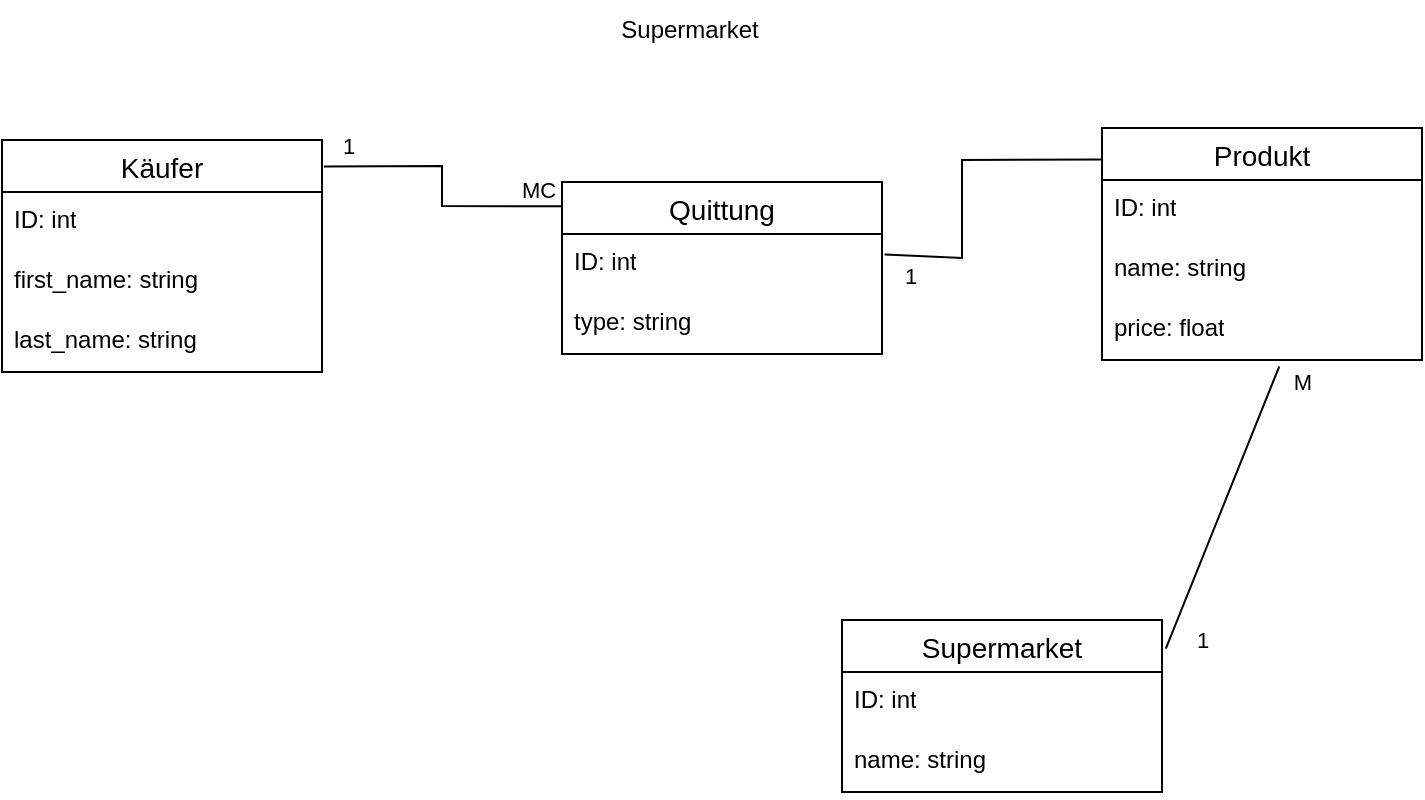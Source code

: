 <mxfile version="24.5.4" type="device">
  <diagram name="Page-1" id="684o3LZX_l1Wq7qNh-Y1">
    <mxGraphModel dx="561" dy="1438" grid="1" gridSize="10" guides="1" tooltips="1" connect="1" arrows="1" fold="1" page="1" pageScale="1" pageWidth="827" pageHeight="1169" math="0" shadow="0">
      <root>
        <mxCell id="0" />
        <mxCell id="1" parent="0" />
        <mxCell id="2kuJjPJDKPPU0F73iJCJ-2" value="Supermarket" style="text;html=1;align=center;verticalAlign=middle;whiteSpace=wrap;rounded=0;" parent="1" vertex="1">
          <mxGeometry x="384" y="-180" width="60" height="30" as="geometry" />
        </mxCell>
        <mxCell id="1G6pvhrXkOM6xjPf3qum-14" value="Käufer" style="swimlane;fontStyle=0;childLayout=stackLayout;horizontal=1;startSize=26;horizontalStack=0;resizeParent=1;resizeParentMax=0;resizeLast=0;collapsible=1;marginBottom=0;align=center;fontSize=14;" parent="1" vertex="1">
          <mxGeometry x="70" y="-110" width="160" height="116" as="geometry" />
        </mxCell>
        <mxCell id="1G6pvhrXkOM6xjPf3qum-15" value="ID: int" style="text;strokeColor=none;fillColor=none;spacingLeft=4;spacingRight=4;overflow=hidden;rotatable=0;points=[[0,0.5],[1,0.5]];portConstraint=eastwest;fontSize=12;whiteSpace=wrap;html=1;" parent="1G6pvhrXkOM6xjPf3qum-14" vertex="1">
          <mxGeometry y="26" width="160" height="30" as="geometry" />
        </mxCell>
        <mxCell id="1G6pvhrXkOM6xjPf3qum-16" value="first_name: string" style="text;strokeColor=none;fillColor=none;spacingLeft=4;spacingRight=4;overflow=hidden;rotatable=0;points=[[0,0.5],[1,0.5]];portConstraint=eastwest;fontSize=12;whiteSpace=wrap;html=1;" parent="1G6pvhrXkOM6xjPf3qum-14" vertex="1">
          <mxGeometry y="56" width="160" height="30" as="geometry" />
        </mxCell>
        <mxCell id="1G6pvhrXkOM6xjPf3qum-17" value="last_name: string" style="text;strokeColor=none;fillColor=none;spacingLeft=4;spacingRight=4;overflow=hidden;rotatable=0;points=[[0,0.5],[1,0.5]];portConstraint=eastwest;fontSize=12;whiteSpace=wrap;html=1;" parent="1G6pvhrXkOM6xjPf3qum-14" vertex="1">
          <mxGeometry y="86" width="160" height="30" as="geometry" />
        </mxCell>
        <mxCell id="1G6pvhrXkOM6xjPf3qum-18" value="Produkt" style="swimlane;fontStyle=0;childLayout=stackLayout;horizontal=1;startSize=26;horizontalStack=0;resizeParent=1;resizeParentMax=0;resizeLast=0;collapsible=1;marginBottom=0;align=center;fontSize=14;" parent="1" vertex="1">
          <mxGeometry x="620" y="-116" width="160" height="116" as="geometry" />
        </mxCell>
        <mxCell id="1G6pvhrXkOM6xjPf3qum-19" value="ID: int" style="text;strokeColor=none;fillColor=none;spacingLeft=4;spacingRight=4;overflow=hidden;rotatable=0;points=[[0,0.5],[1,0.5]];portConstraint=eastwest;fontSize=12;whiteSpace=wrap;html=1;" parent="1G6pvhrXkOM6xjPf3qum-18" vertex="1">
          <mxGeometry y="26" width="160" height="30" as="geometry" />
        </mxCell>
        <mxCell id="1G6pvhrXkOM6xjPf3qum-20" value="name: string" style="text;strokeColor=none;fillColor=none;spacingLeft=4;spacingRight=4;overflow=hidden;rotatable=0;points=[[0,0.5],[1,0.5]];portConstraint=eastwest;fontSize=12;whiteSpace=wrap;html=1;" parent="1G6pvhrXkOM6xjPf3qum-18" vertex="1">
          <mxGeometry y="56" width="160" height="30" as="geometry" />
        </mxCell>
        <mxCell id="1G6pvhrXkOM6xjPf3qum-21" value="price: float" style="text;strokeColor=none;fillColor=none;spacingLeft=4;spacingRight=4;overflow=hidden;rotatable=0;points=[[0,0.5],[1,0.5]];portConstraint=eastwest;fontSize=12;whiteSpace=wrap;html=1;" parent="1G6pvhrXkOM6xjPf3qum-18" vertex="1">
          <mxGeometry y="86" width="160" height="30" as="geometry" />
        </mxCell>
        <mxCell id="1G6pvhrXkOM6xjPf3qum-22" value="Quittung" style="swimlane;fontStyle=0;childLayout=stackLayout;horizontal=1;startSize=26;horizontalStack=0;resizeParent=1;resizeParentMax=0;resizeLast=0;collapsible=1;marginBottom=0;align=center;fontSize=14;" parent="1" vertex="1">
          <mxGeometry x="350" y="-89" width="160" height="86" as="geometry" />
        </mxCell>
        <mxCell id="1G6pvhrXkOM6xjPf3qum-23" value="ID: int" style="text;strokeColor=none;fillColor=none;spacingLeft=4;spacingRight=4;overflow=hidden;rotatable=0;points=[[0,0.5],[1,0.5]];portConstraint=eastwest;fontSize=12;whiteSpace=wrap;html=1;" parent="1G6pvhrXkOM6xjPf3qum-22" vertex="1">
          <mxGeometry y="26" width="160" height="30" as="geometry" />
        </mxCell>
        <mxCell id="1G6pvhrXkOM6xjPf3qum-24" value="type: string" style="text;strokeColor=none;fillColor=none;spacingLeft=4;spacingRight=4;overflow=hidden;rotatable=0;points=[[0,0.5],[1,0.5]];portConstraint=eastwest;fontSize=12;whiteSpace=wrap;html=1;" parent="1G6pvhrXkOM6xjPf3qum-22" vertex="1">
          <mxGeometry y="56" width="160" height="30" as="geometry" />
        </mxCell>
        <mxCell id="1G6pvhrXkOM6xjPf3qum-26" value="Supermarket" style="swimlane;fontStyle=0;childLayout=stackLayout;horizontal=1;startSize=26;horizontalStack=0;resizeParent=1;resizeParentMax=0;resizeLast=0;collapsible=1;marginBottom=0;align=center;fontSize=14;" parent="1" vertex="1">
          <mxGeometry x="490" y="130" width="160" height="86" as="geometry" />
        </mxCell>
        <mxCell id="1G6pvhrXkOM6xjPf3qum-27" value="ID: int" style="text;strokeColor=none;fillColor=none;spacingLeft=4;spacingRight=4;overflow=hidden;rotatable=0;points=[[0,0.5],[1,0.5]];portConstraint=eastwest;fontSize=12;whiteSpace=wrap;html=1;" parent="1G6pvhrXkOM6xjPf3qum-26" vertex="1">
          <mxGeometry y="26" width="160" height="30" as="geometry" />
        </mxCell>
        <mxCell id="1G6pvhrXkOM6xjPf3qum-28" value="name: string" style="text;strokeColor=none;fillColor=none;spacingLeft=4;spacingRight=4;overflow=hidden;rotatable=0;points=[[0,0.5],[1,0.5]];portConstraint=eastwest;fontSize=12;whiteSpace=wrap;html=1;" parent="1G6pvhrXkOM6xjPf3qum-26" vertex="1">
          <mxGeometry y="56" width="160" height="30" as="geometry" />
        </mxCell>
        <mxCell id="1G6pvhrXkOM6xjPf3qum-40" value="" style="endArrow=none;html=1;rounded=0;exitX=1.006;exitY=0.114;exitDx=0;exitDy=0;entryX=-0.003;entryY=0.141;entryDx=0;entryDy=0;exitPerimeter=0;entryPerimeter=0;" parent="1" source="1G6pvhrXkOM6xjPf3qum-14" target="1G6pvhrXkOM6xjPf3qum-22" edge="1">
          <mxGeometry width="50" height="50" relative="1" as="geometry">
            <mxPoint x="264" y="6" as="sourcePoint" />
            <mxPoint x="340" y="-77.0" as="targetPoint" />
            <Array as="points">
              <mxPoint x="290" y="-97" />
              <mxPoint x="290" y="-77" />
            </Array>
          </mxGeometry>
        </mxCell>
        <mxCell id="1G6pvhrXkOM6xjPf3qum-41" value="MC" style="edgeLabel;html=1;align=center;verticalAlign=middle;resizable=0;points=[];" parent="1G6pvhrXkOM6xjPf3qum-40" vertex="1" connectable="0">
          <mxGeometry x="0.823" y="2" relative="1" as="geometry">
            <mxPoint y="-6" as="offset" />
          </mxGeometry>
        </mxCell>
        <mxCell id="1G6pvhrXkOM6xjPf3qum-42" value="1" style="edgeLabel;html=1;align=center;verticalAlign=middle;resizable=0;points=[];" parent="1G6pvhrXkOM6xjPf3qum-40" vertex="1" connectable="0">
          <mxGeometry x="-0.732" relative="1" as="geometry">
            <mxPoint x="-7" y="-10" as="offset" />
          </mxGeometry>
        </mxCell>
        <mxCell id="1G6pvhrXkOM6xjPf3qum-43" value="" style="endArrow=none;html=1;rounded=0;exitX=0.002;exitY=0.136;exitDx=0;exitDy=0;entryX=1.008;entryY=0.341;entryDx=0;entryDy=0;exitPerimeter=0;entryPerimeter=0;" parent="1" source="1G6pvhrXkOM6xjPf3qum-18" target="1G6pvhrXkOM6xjPf3qum-23" edge="1">
          <mxGeometry width="50" height="50" relative="1" as="geometry">
            <mxPoint x="410" y="100" as="sourcePoint" />
            <mxPoint x="500" y="-51.0" as="targetPoint" />
            <Array as="points">
              <mxPoint x="550" y="-100" />
              <mxPoint x="550" y="-51" />
            </Array>
          </mxGeometry>
        </mxCell>
        <mxCell id="1G6pvhrXkOM6xjPf3qum-44" value="1" style="edgeLabel;html=1;align=center;verticalAlign=middle;resizable=0;points=[];" parent="1G6pvhrXkOM6xjPf3qum-43" vertex="1" connectable="0">
          <mxGeometry x="0.823" y="2" relative="1" as="geometry">
            <mxPoint x="-2" y="8" as="offset" />
          </mxGeometry>
        </mxCell>
        <mxCell id="1G6pvhrXkOM6xjPf3qum-49" value="" style="endArrow=none;html=1;rounded=0;entryX=1.012;entryY=0.166;entryDx=0;entryDy=0;entryPerimeter=0;exitX=0.554;exitY=1.107;exitDx=0;exitDy=0;exitPerimeter=0;" parent="1" source="1G6pvhrXkOM6xjPf3qum-21" target="1G6pvhrXkOM6xjPf3qum-26" edge="1">
          <mxGeometry width="50" height="50" relative="1" as="geometry">
            <mxPoint x="710" y="50" as="sourcePoint" />
            <mxPoint x="490" y="202" as="targetPoint" />
          </mxGeometry>
        </mxCell>
        <mxCell id="1G6pvhrXkOM6xjPf3qum-50" value="M" style="edgeLabel;html=1;align=center;verticalAlign=middle;resizable=0;points=[];" parent="1G6pvhrXkOM6xjPf3qum-49" vertex="1" connectable="0">
          <mxGeometry x="0.823" y="2" relative="1" as="geometry">
            <mxPoint x="61" y="-122" as="offset" />
          </mxGeometry>
        </mxCell>
        <mxCell id="1G6pvhrXkOM6xjPf3qum-51" value="1" style="edgeLabel;html=1;align=center;verticalAlign=middle;resizable=0;points=[];" parent="1G6pvhrXkOM6xjPf3qum-49" vertex="1" connectable="0">
          <mxGeometry x="-0.732" relative="1" as="geometry">
            <mxPoint x="-31" y="118" as="offset" />
          </mxGeometry>
        </mxCell>
      </root>
    </mxGraphModel>
  </diagram>
</mxfile>
